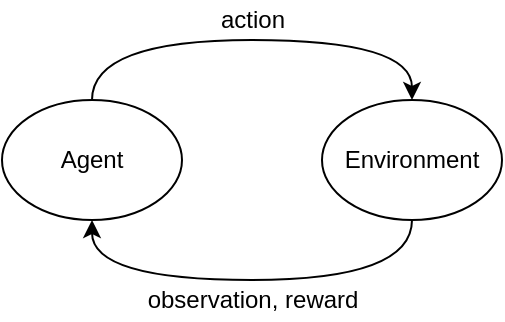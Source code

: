 <mxfile version="18.1.2" type="device"><diagram id="C5RBs43oDa-KdzZeNtuy" name="Page-1"><mxGraphModel dx="946" dy="558" grid="1" gridSize="10" guides="1" tooltips="1" connect="1" arrows="1" fold="1" page="1" pageScale="1" pageWidth="827" pageHeight="1169" math="0" shadow="0"><root><mxCell id="WIyWlLk6GJQsqaUBKTNV-0"/><mxCell id="WIyWlLk6GJQsqaUBKTNV-1" parent="WIyWlLk6GJQsqaUBKTNV-0"/><mxCell id="fLDT9l4X4zoy4cycHh1l-2" style="edgeStyle=orthogonalEdgeStyle;orthogonalLoop=1;jettySize=auto;html=1;entryX=0.5;entryY=0;entryDx=0;entryDy=0;exitX=0.5;exitY=0;exitDx=0;exitDy=0;curved=1;" edge="1" parent="WIyWlLk6GJQsqaUBKTNV-1" source="fLDT9l4X4zoy4cycHh1l-0" target="fLDT9l4X4zoy4cycHh1l-1"><mxGeometry relative="1" as="geometry"><Array as="points"><mxPoint x="535" y="170"/><mxPoint x="695" y="170"/></Array></mxGeometry></mxCell><mxCell id="fLDT9l4X4zoy4cycHh1l-3" style="edgeStyle=orthogonalEdgeStyle;curved=1;orthogonalLoop=1;jettySize=auto;html=1;entryX=0.5;entryY=1;entryDx=0;entryDy=0;exitX=0.5;exitY=1;exitDx=0;exitDy=0;startArrow=classic;startFill=1;endArrow=none;endFill=0;" edge="1" parent="WIyWlLk6GJQsqaUBKTNV-1" source="fLDT9l4X4zoy4cycHh1l-0" target="fLDT9l4X4zoy4cycHh1l-1"><mxGeometry relative="1" as="geometry"><Array as="points"><mxPoint x="535" y="290"/><mxPoint x="695" y="290"/></Array></mxGeometry></mxCell><mxCell id="fLDT9l4X4zoy4cycHh1l-0" value="Agent" style="ellipse;whiteSpace=wrap;html=1;hachureGap=4;" vertex="1" parent="WIyWlLk6GJQsqaUBKTNV-1"><mxGeometry x="490" y="200" width="90" height="60" as="geometry"/></mxCell><mxCell id="fLDT9l4X4zoy4cycHh1l-1" value="Environment" style="ellipse;whiteSpace=wrap;html=1;hachureGap=4;" vertex="1" parent="WIyWlLk6GJQsqaUBKTNV-1"><mxGeometry x="650" y="200" width="90" height="60" as="geometry"/></mxCell><mxCell id="fLDT9l4X4zoy4cycHh1l-4" value="action" style="text;html=1;align=center;verticalAlign=middle;resizable=0;points=[];autosize=1;strokeColor=none;fillColor=none;" vertex="1" parent="WIyWlLk6GJQsqaUBKTNV-1"><mxGeometry x="590" y="150" width="50" height="20" as="geometry"/></mxCell><mxCell id="fLDT9l4X4zoy4cycHh1l-5" value="observation, reward" style="text;html=1;align=center;verticalAlign=middle;resizable=0;points=[];autosize=1;strokeColor=none;fillColor=none;" vertex="1" parent="WIyWlLk6GJQsqaUBKTNV-1"><mxGeometry x="555" y="290" width="120" height="20" as="geometry"/></mxCell></root></mxGraphModel></diagram></mxfile>